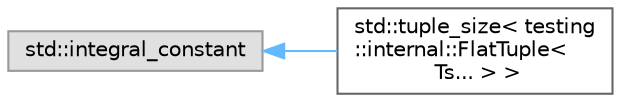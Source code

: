 digraph "Иерархия классов. Графический вид."
{
 // LATEX_PDF_SIZE
  bgcolor="transparent";
  edge [fontname=Helvetica,fontsize=10,labelfontname=Helvetica,labelfontsize=10];
  node [fontname=Helvetica,fontsize=10,shape=box,height=0.2,width=0.4];
  rankdir="LR";
  Node0 [id="Node000000",label="std::integral_constant",height=0.2,width=0.4,color="grey60", fillcolor="#E0E0E0", style="filled",tooltip=" "];
  Node0 -> Node1 [id="edge12_Node000000_Node000001",dir="back",color="steelblue1",style="solid",tooltip=" "];
  Node1 [id="Node000001",label="std::tuple_size\< testing\l::internal::FlatTuple\<\l Ts... \> \>",height=0.2,width=0.4,color="grey40", fillcolor="white", style="filled",URL="$structstd_1_1tuple__size_3_01testing_1_1internal_1_1_flat_tuple_3_01_ts_8_8_8_01_4_01_4.html",tooltip=" "];
}
